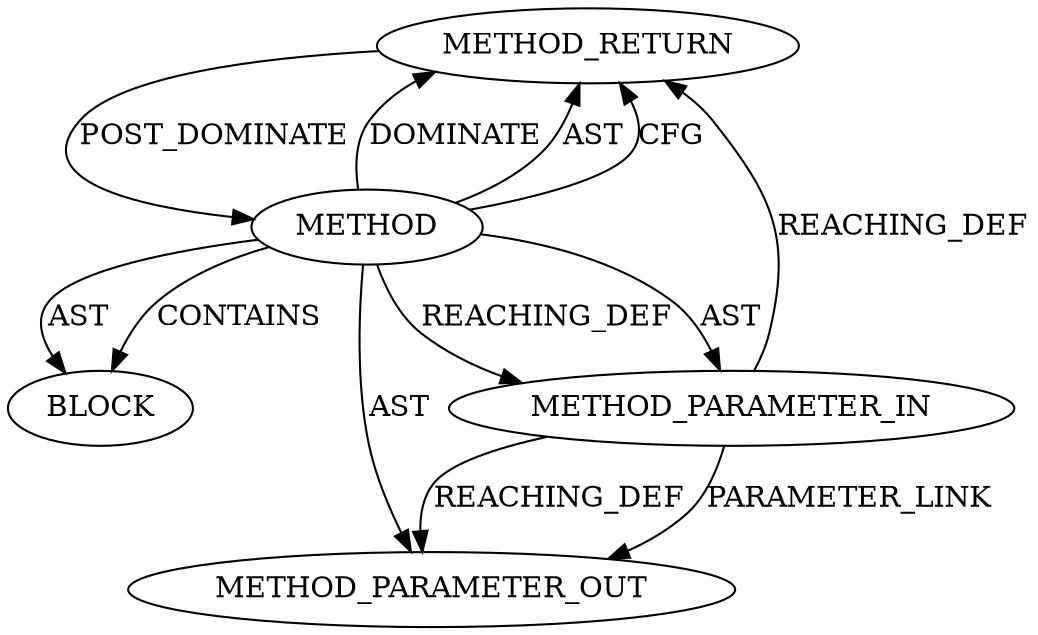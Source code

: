 digraph {
  13052 [label=METHOD_RETURN ORDER=2 CODE="RET" TYPE_FULL_NAME="ANY" EVALUATION_STRATEGY="BY_VALUE"]
  13051 [label=BLOCK ORDER=1 ARGUMENT_INDEX=1 CODE="<empty>" TYPE_FULL_NAME="ANY"]
  13049 [label=METHOD AST_PARENT_TYPE="NAMESPACE_BLOCK" AST_PARENT_FULL_NAME="<global>" ORDER=0 CODE="<empty>" FULL_NAME="aead_request_free" IS_EXTERNAL=true FILENAME="<empty>" SIGNATURE="" NAME="aead_request_free"]
  13682 [label=METHOD_PARAMETER_OUT ORDER=1 CODE="p1" IS_VARIADIC=false TYPE_FULL_NAME="ANY" EVALUATION_STRATEGY="BY_VALUE" INDEX=1 NAME="p1"]
  13050 [label=METHOD_PARAMETER_IN ORDER=1 CODE="p1" IS_VARIADIC=false TYPE_FULL_NAME="ANY" EVALUATION_STRATEGY="BY_VALUE" INDEX=1 NAME="p1"]
  13049 -> 13052 [label=DOMINATE ]
  13049 -> 13051 [label=AST ]
  13052 -> 13049 [label=POST_DOMINATE ]
  13049 -> 13682 [label=AST ]
  13049 -> 13050 [label=REACHING_DEF VARIABLE=""]
  13049 -> 13051 [label=CONTAINS ]
  13050 -> 13682 [label=REACHING_DEF VARIABLE="p1"]
  13049 -> 13052 [label=AST ]
  13049 -> 13052 [label=CFG ]
  13049 -> 13050 [label=AST ]
  13050 -> 13682 [label=PARAMETER_LINK ]
  13050 -> 13052 [label=REACHING_DEF VARIABLE="p1"]
}
